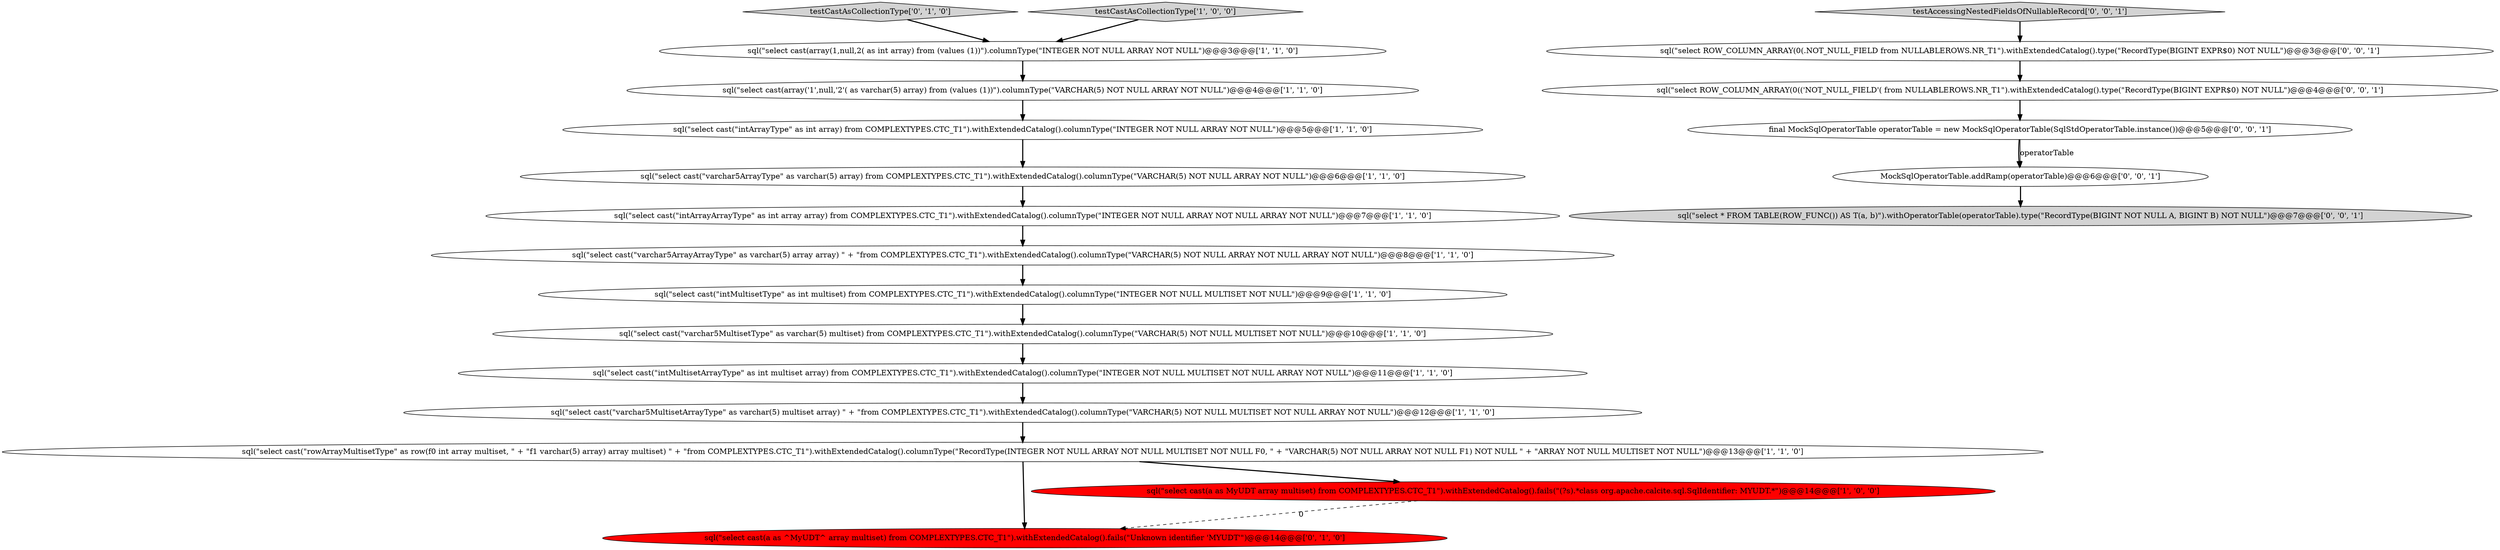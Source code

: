 digraph {
13 [style = filled, label = "testCastAsCollectionType['0', '1', '0']", fillcolor = lightgray, shape = diamond image = "AAA0AAABBB2BBB"];
5 [style = filled, label = "sql(\"select cast(\"intMultisetArrayType\" as int multiset array) from COMPLEXTYPES.CTC_T1\").withExtendedCatalog().columnType(\"INTEGER NOT NULL MULTISET NOT NULL ARRAY NOT NULL\")@@@11@@@['1', '1', '0']", fillcolor = white, shape = ellipse image = "AAA0AAABBB1BBB"];
10 [style = filled, label = "sql(\"select cast(array('1',null,'2'( as varchar(5) array) from (values (1))\").columnType(\"VARCHAR(5) NOT NULL ARRAY NOT NULL\")@@@4@@@['1', '1', '0']", fillcolor = white, shape = ellipse image = "AAA0AAABBB1BBB"];
17 [style = filled, label = "MockSqlOperatorTable.addRamp(operatorTable)@@@6@@@['0', '0', '1']", fillcolor = white, shape = ellipse image = "AAA0AAABBB3BBB"];
0 [style = filled, label = "sql(\"select cast(\"intMultisetType\" as int multiset) from COMPLEXTYPES.CTC_T1\").withExtendedCatalog().columnType(\"INTEGER NOT NULL MULTISET NOT NULL\")@@@9@@@['1', '1', '0']", fillcolor = white, shape = ellipse image = "AAA0AAABBB1BBB"];
20 [style = filled, label = "sql(\"select ROW_COLUMN_ARRAY(0(('NOT_NULL_FIELD'( from NULLABLEROWS.NR_T1\").withExtendedCatalog().type(\"RecordType(BIGINT EXPR$0) NOT NULL\")@@@4@@@['0', '0', '1']", fillcolor = white, shape = ellipse image = "AAA0AAABBB3BBB"];
9 [style = filled, label = "sql(\"select cast(\"varchar5ArrayType\" as varchar(5) array) from COMPLEXTYPES.CTC_T1\").withExtendedCatalog().columnType(\"VARCHAR(5) NOT NULL ARRAY NOT NULL\")@@@6@@@['1', '1', '0']", fillcolor = white, shape = ellipse image = "AAA0AAABBB1BBB"];
14 [style = filled, label = "sql(\"select cast(a as ^MyUDT^ array multiset) from COMPLEXTYPES.CTC_T1\").withExtendedCatalog().fails(\"Unknown identifier 'MYUDT'\")@@@14@@@['0', '1', '0']", fillcolor = red, shape = ellipse image = "AAA1AAABBB2BBB"];
2 [style = filled, label = "sql(\"select cast(\"varchar5MultisetArrayType\" as varchar(5) multiset array) \" + \"from COMPLEXTYPES.CTC_T1\").withExtendedCatalog().columnType(\"VARCHAR(5) NOT NULL MULTISET NOT NULL ARRAY NOT NULL\")@@@12@@@['1', '1', '0']", fillcolor = white, shape = ellipse image = "AAA0AAABBB1BBB"];
19 [style = filled, label = "sql(\"select * FROM TABLE(ROW_FUNC()) AS T(a, b)\").withOperatorTable(operatorTable).type(\"RecordType(BIGINT NOT NULL A, BIGINT B) NOT NULL\")@@@7@@@['0', '0', '1']", fillcolor = lightgray, shape = ellipse image = "AAA0AAABBB3BBB"];
7 [style = filled, label = "testCastAsCollectionType['1', '0', '0']", fillcolor = lightgray, shape = diamond image = "AAA0AAABBB1BBB"];
4 [style = filled, label = "sql(\"select cast(array(1,null,2( as int array) from (values (1))\").columnType(\"INTEGER NOT NULL ARRAY NOT NULL\")@@@3@@@['1', '1', '0']", fillcolor = white, shape = ellipse image = "AAA0AAABBB1BBB"];
1 [style = filled, label = "sql(\"select cast(\"varchar5MultisetType\" as varchar(5) multiset) from COMPLEXTYPES.CTC_T1\").withExtendedCatalog().columnType(\"VARCHAR(5) NOT NULL MULTISET NOT NULL\")@@@10@@@['1', '1', '0']", fillcolor = white, shape = ellipse image = "AAA0AAABBB1BBB"];
15 [style = filled, label = "testAccessingNestedFieldsOfNullableRecord['0', '0', '1']", fillcolor = lightgray, shape = diamond image = "AAA0AAABBB3BBB"];
18 [style = filled, label = "final MockSqlOperatorTable operatorTable = new MockSqlOperatorTable(SqlStdOperatorTable.instance())@@@5@@@['0', '0', '1']", fillcolor = white, shape = ellipse image = "AAA0AAABBB3BBB"];
8 [style = filled, label = "sql(\"select cast(\"intArrayType\" as int array) from COMPLEXTYPES.CTC_T1\").withExtendedCatalog().columnType(\"INTEGER NOT NULL ARRAY NOT NULL\")@@@5@@@['1', '1', '0']", fillcolor = white, shape = ellipse image = "AAA0AAABBB1BBB"];
16 [style = filled, label = "sql(\"select ROW_COLUMN_ARRAY(0(.NOT_NULL_FIELD from NULLABLEROWS.NR_T1\").withExtendedCatalog().type(\"RecordType(BIGINT EXPR$0) NOT NULL\")@@@3@@@['0', '0', '1']", fillcolor = white, shape = ellipse image = "AAA0AAABBB3BBB"];
12 [style = filled, label = "sql(\"select cast(\"varchar5ArrayArrayType\" as varchar(5) array array) \" + \"from COMPLEXTYPES.CTC_T1\").withExtendedCatalog().columnType(\"VARCHAR(5) NOT NULL ARRAY NOT NULL ARRAY NOT NULL\")@@@8@@@['1', '1', '0']", fillcolor = white, shape = ellipse image = "AAA0AAABBB1BBB"];
11 [style = filled, label = "sql(\"select cast(\"intArrayArrayType\" as int array array) from COMPLEXTYPES.CTC_T1\").withExtendedCatalog().columnType(\"INTEGER NOT NULL ARRAY NOT NULL ARRAY NOT NULL\")@@@7@@@['1', '1', '0']", fillcolor = white, shape = ellipse image = "AAA0AAABBB1BBB"];
6 [style = filled, label = "sql(\"select cast(\"rowArrayMultisetType\" as row(f0 int array multiset, \" + \"f1 varchar(5) array) array multiset) \" + \"from COMPLEXTYPES.CTC_T1\").withExtendedCatalog().columnType(\"RecordType(INTEGER NOT NULL ARRAY NOT NULL MULTISET NOT NULL F0, \" + \"VARCHAR(5) NOT NULL ARRAY NOT NULL F1) NOT NULL \" + \"ARRAY NOT NULL MULTISET NOT NULL\")@@@13@@@['1', '1', '0']", fillcolor = white, shape = ellipse image = "AAA0AAABBB1BBB"];
3 [style = filled, label = "sql(\"select cast(a as MyUDT array multiset) from COMPLEXTYPES.CTC_T1\").withExtendedCatalog().fails(\"(?s).*class org\.apache\.calcite\.sql\.SqlIdentifier: MYUDT.*\")@@@14@@@['1', '0', '0']", fillcolor = red, shape = ellipse image = "AAA1AAABBB1BBB"];
1->5 [style = bold, label=""];
4->10 [style = bold, label=""];
6->3 [style = bold, label=""];
9->11 [style = bold, label=""];
2->6 [style = bold, label=""];
18->17 [style = bold, label=""];
11->12 [style = bold, label=""];
7->4 [style = bold, label=""];
15->16 [style = bold, label=""];
12->0 [style = bold, label=""];
17->19 [style = bold, label=""];
6->14 [style = bold, label=""];
20->18 [style = bold, label=""];
5->2 [style = bold, label=""];
10->8 [style = bold, label=""];
18->17 [style = solid, label="operatorTable"];
0->1 [style = bold, label=""];
8->9 [style = bold, label=""];
3->14 [style = dashed, label="0"];
16->20 [style = bold, label=""];
13->4 [style = bold, label=""];
}
